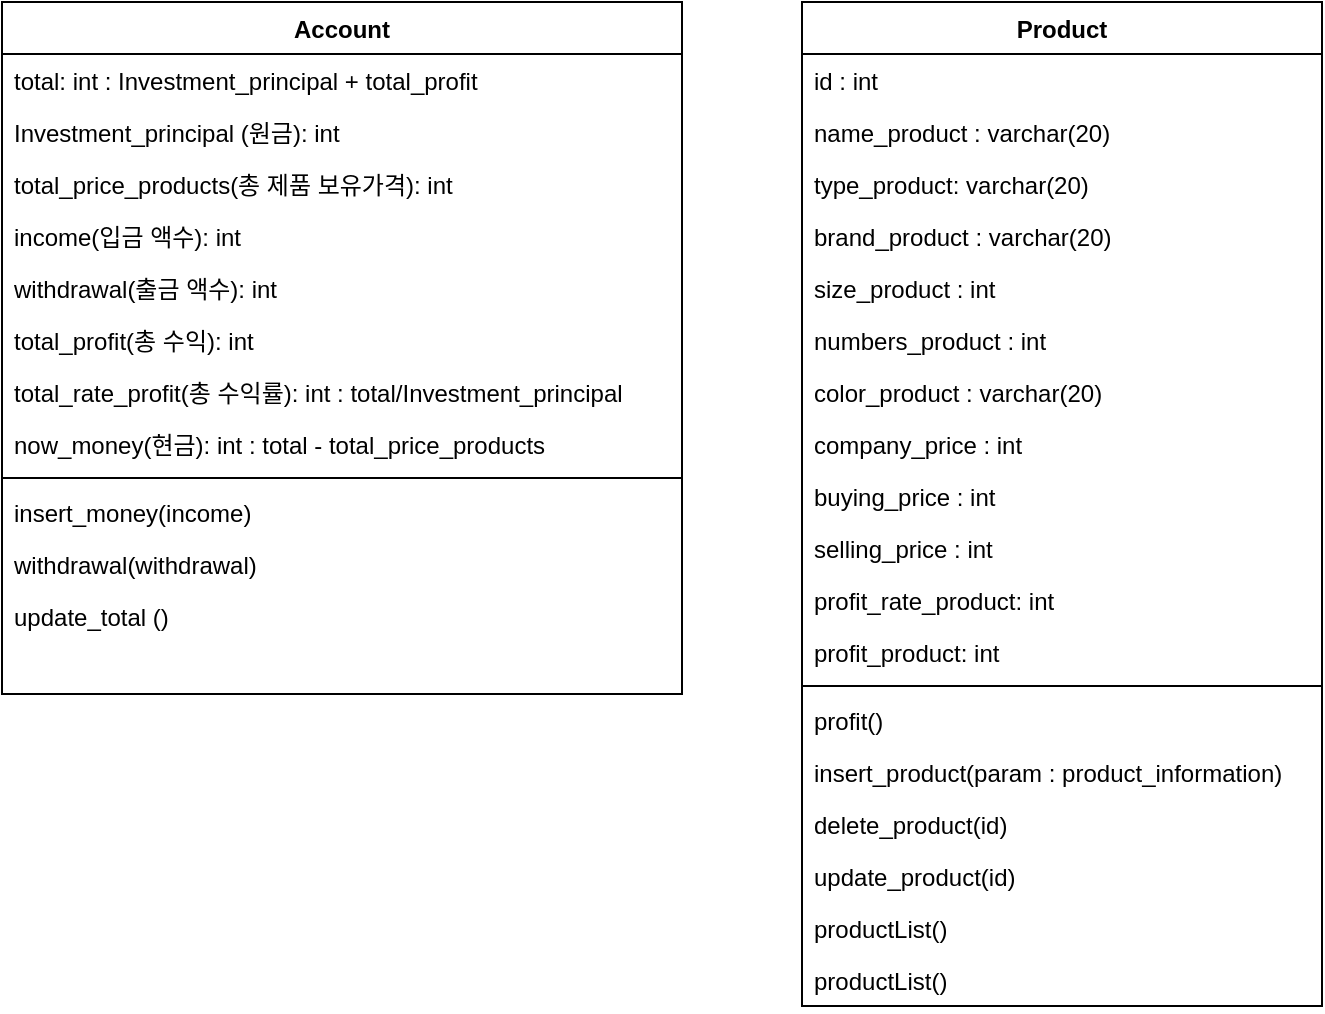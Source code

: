 <mxfile version="20.3.0" type="device" pages="2"><diagram id="97C2bS84aGT3np5sZlgS" name="ClassDiagram"><mxGraphModel dx="1178" dy="700" grid="1" gridSize="10" guides="1" tooltips="1" connect="1" arrows="1" fold="1" page="1" pageScale="1" pageWidth="827" pageHeight="1169" math="0" shadow="0"><root><mxCell id="0"/><mxCell id="1" parent="0"/><mxCell id="TMKddLMz7HCYsHaRWDUg-1" value="Account" style="swimlane;fontStyle=1;align=center;verticalAlign=top;childLayout=stackLayout;horizontal=1;startSize=26;horizontalStack=0;resizeParent=1;resizeParentMax=0;resizeLast=0;collapsible=1;marginBottom=0;" parent="1" vertex="1"><mxGeometry x="40" y="80" width="340" height="346" as="geometry"><mxRectangle x="40" y="80" width="90" height="30" as="alternateBounds"/></mxGeometry></mxCell><mxCell id="TMKddLMz7HCYsHaRWDUg-16" value="total: int : Investment_principal + total_profit" style="text;strokeColor=none;fillColor=none;align=left;verticalAlign=top;spacingLeft=4;spacingRight=4;overflow=hidden;rotatable=0;points=[[0,0.5],[1,0.5]];portConstraint=eastwest;" parent="TMKddLMz7HCYsHaRWDUg-1" vertex="1"><mxGeometry y="26" width="340" height="26" as="geometry"/></mxCell><mxCell id="TMKddLMz7HCYsHaRWDUg-17" value="Investment_principal (원금): int" style="text;strokeColor=none;fillColor=none;align=left;verticalAlign=top;spacingLeft=4;spacingRight=4;overflow=hidden;rotatable=0;points=[[0,0.5],[1,0.5]];portConstraint=eastwest;" parent="TMKddLMz7HCYsHaRWDUg-1" vertex="1"><mxGeometry y="52" width="340" height="26" as="geometry"/></mxCell><mxCell id="TMKddLMz7HCYsHaRWDUg-18" value="total_price_products(총 제품 보유가격): int" style="text;strokeColor=none;fillColor=none;align=left;verticalAlign=top;spacingLeft=4;spacingRight=4;overflow=hidden;rotatable=0;points=[[0,0.5],[1,0.5]];portConstraint=eastwest;" parent="TMKddLMz7HCYsHaRWDUg-1" vertex="1"><mxGeometry y="78" width="340" height="26" as="geometry"/></mxCell><mxCell id="TMKddLMz7HCYsHaRWDUg-2" value="income(입금 액수): int" style="text;strokeColor=none;fillColor=none;align=left;verticalAlign=top;spacingLeft=4;spacingRight=4;overflow=hidden;rotatable=0;points=[[0,0.5],[1,0.5]];portConstraint=eastwest;" parent="TMKddLMz7HCYsHaRWDUg-1" vertex="1"><mxGeometry y="104" width="340" height="26" as="geometry"/></mxCell><mxCell id="TMKddLMz7HCYsHaRWDUg-13" value="withdrawal(출금 액수): int" style="text;strokeColor=none;fillColor=none;align=left;verticalAlign=top;spacingLeft=4;spacingRight=4;overflow=hidden;rotatable=0;points=[[0,0.5],[1,0.5]];portConstraint=eastwest;" parent="TMKddLMz7HCYsHaRWDUg-1" vertex="1"><mxGeometry y="130" width="340" height="26" as="geometry"/></mxCell><mxCell id="SckuJoJExPvBihMOqPj--6" value="total_profit(총 수익): int" style="text;strokeColor=none;fillColor=none;align=left;verticalAlign=top;spacingLeft=4;spacingRight=4;overflow=hidden;rotatable=0;points=[[0,0.5],[1,0.5]];portConstraint=eastwest;" vertex="1" parent="TMKddLMz7HCYsHaRWDUg-1"><mxGeometry y="156" width="340" height="26" as="geometry"/></mxCell><mxCell id="SckuJoJExPvBihMOqPj--7" value="total_rate_profit(총 수익률): int : total/Investment_principal" style="text;strokeColor=none;fillColor=none;align=left;verticalAlign=top;spacingLeft=4;spacingRight=4;overflow=hidden;rotatable=0;points=[[0,0.5],[1,0.5]];portConstraint=eastwest;" vertex="1" parent="TMKddLMz7HCYsHaRWDUg-1"><mxGeometry y="182" width="340" height="26" as="geometry"/></mxCell><mxCell id="TMKddLMz7HCYsHaRWDUg-19" value="now_money(현금): int : total - total_price_products" style="text;strokeColor=none;fillColor=none;align=left;verticalAlign=top;spacingLeft=4;spacingRight=4;overflow=hidden;rotatable=0;points=[[0,0.5],[1,0.5]];portConstraint=eastwest;" parent="TMKddLMz7HCYsHaRWDUg-1" vertex="1"><mxGeometry y="208" width="340" height="26" as="geometry"/></mxCell><mxCell id="TMKddLMz7HCYsHaRWDUg-3" value="" style="line;strokeWidth=1;fillColor=none;align=left;verticalAlign=middle;spacingTop=-1;spacingLeft=3;spacingRight=3;rotatable=0;labelPosition=right;points=[];portConstraint=eastwest;strokeColor=inherit;" parent="TMKddLMz7HCYsHaRWDUg-1" vertex="1"><mxGeometry y="234" width="340" height="8" as="geometry"/></mxCell><mxCell id="TMKddLMz7HCYsHaRWDUg-4" value="insert_money(income)" style="text;strokeColor=none;fillColor=none;align=left;verticalAlign=top;spacingLeft=4;spacingRight=4;overflow=hidden;rotatable=0;points=[[0,0.5],[1,0.5]];portConstraint=eastwest;" parent="TMKddLMz7HCYsHaRWDUg-1" vertex="1"><mxGeometry y="242" width="340" height="26" as="geometry"/></mxCell><mxCell id="SckuJoJExPvBihMOqPj--2" value="withdrawal(withdrawal)" style="text;strokeColor=none;fillColor=none;align=left;verticalAlign=top;spacingLeft=4;spacingRight=4;overflow=hidden;rotatable=0;points=[[0,0.5],[1,0.5]];portConstraint=eastwest;" vertex="1" parent="TMKddLMz7HCYsHaRWDUg-1"><mxGeometry y="268" width="340" height="26" as="geometry"/></mxCell><mxCell id="TMKddLMz7HCYsHaRWDUg-36" value="update_total ()" style="text;strokeColor=none;fillColor=none;align=left;verticalAlign=top;spacingLeft=4;spacingRight=4;overflow=hidden;rotatable=0;points=[[0,0.5],[1,0.5]];portConstraint=eastwest;" parent="TMKddLMz7HCYsHaRWDUg-1" vertex="1"><mxGeometry y="294" width="340" height="26" as="geometry"/></mxCell><mxCell id="SckuJoJExPvBihMOqPj--4" style="text;strokeColor=none;fillColor=none;align=left;verticalAlign=top;spacingLeft=4;spacingRight=4;overflow=hidden;rotatable=0;points=[[0,0.5],[1,0.5]];portConstraint=eastwest;" vertex="1" parent="TMKddLMz7HCYsHaRWDUg-1"><mxGeometry y="320" width="340" height="26" as="geometry"/></mxCell><mxCell id="TMKddLMz7HCYsHaRWDUg-21" value="Product" style="swimlane;fontStyle=1;align=center;verticalAlign=top;childLayout=stackLayout;horizontal=1;startSize=26;horizontalStack=0;resizeParent=1;resizeParentMax=0;resizeLast=0;collapsible=1;marginBottom=0;" parent="1" vertex="1"><mxGeometry x="440" y="80" width="260" height="502" as="geometry"/></mxCell><mxCell id="TMKddLMz7HCYsHaRWDUg-22" value="id : int" style="text;strokeColor=none;fillColor=none;align=left;verticalAlign=top;spacingLeft=4;spacingRight=4;overflow=hidden;rotatable=0;points=[[0,0.5],[1,0.5]];portConstraint=eastwest;" parent="TMKddLMz7HCYsHaRWDUg-21" vertex="1"><mxGeometry y="26" width="260" height="26" as="geometry"/></mxCell><mxCell id="SckuJoJExPvBihMOqPj--16" value="name_product : varchar(20)" style="text;strokeColor=none;fillColor=none;align=left;verticalAlign=top;spacingLeft=4;spacingRight=4;overflow=hidden;rotatable=0;points=[[0,0.5],[1,0.5]];portConstraint=eastwest;" vertex="1" parent="TMKddLMz7HCYsHaRWDUg-21"><mxGeometry y="52" width="260" height="26" as="geometry"/></mxCell><mxCell id="SckuJoJExPvBihMOqPj--11" value="type_product: varchar(20)" style="text;strokeColor=none;fillColor=none;align=left;verticalAlign=top;spacingLeft=4;spacingRight=4;overflow=hidden;rotatable=0;points=[[0,0.5],[1,0.5]];portConstraint=eastwest;" vertex="1" parent="TMKddLMz7HCYsHaRWDUg-21"><mxGeometry y="78" width="260" height="26" as="geometry"/></mxCell><mxCell id="TMKddLMz7HCYsHaRWDUg-26" value="brand_product : varchar(20)" style="text;strokeColor=none;fillColor=none;align=left;verticalAlign=top;spacingLeft=4;spacingRight=4;overflow=hidden;rotatable=0;points=[[0,0.5],[1,0.5]];portConstraint=eastwest;" parent="TMKddLMz7HCYsHaRWDUg-21" vertex="1"><mxGeometry y="104" width="260" height="26" as="geometry"/></mxCell><mxCell id="TMKddLMz7HCYsHaRWDUg-27" value="size_product : int" style="text;strokeColor=none;fillColor=none;align=left;verticalAlign=top;spacingLeft=4;spacingRight=4;overflow=hidden;rotatable=0;points=[[0,0.5],[1,0.5]];portConstraint=eastwest;" parent="TMKddLMz7HCYsHaRWDUg-21" vertex="1"><mxGeometry y="130" width="260" height="26" as="geometry"/></mxCell><mxCell id="TMKddLMz7HCYsHaRWDUg-28" value="numbers_product : int" style="text;strokeColor=none;fillColor=none;align=left;verticalAlign=top;spacingLeft=4;spacingRight=4;overflow=hidden;rotatable=0;points=[[0,0.5],[1,0.5]];portConstraint=eastwest;" parent="TMKddLMz7HCYsHaRWDUg-21" vertex="1"><mxGeometry y="156" width="260" height="26" as="geometry"/></mxCell><mxCell id="TMKddLMz7HCYsHaRWDUg-29" value="color_product : varchar(20)" style="text;strokeColor=none;fillColor=none;align=left;verticalAlign=top;spacingLeft=4;spacingRight=4;overflow=hidden;rotatable=0;points=[[0,0.5],[1,0.5]];portConstraint=eastwest;" parent="TMKddLMz7HCYsHaRWDUg-21" vertex="1"><mxGeometry y="182" width="260" height="26" as="geometry"/></mxCell><mxCell id="TMKddLMz7HCYsHaRWDUg-30" value="company_price : int" style="text;strokeColor=none;fillColor=none;align=left;verticalAlign=top;spacingLeft=4;spacingRight=4;overflow=hidden;rotatable=0;points=[[0,0.5],[1,0.5]];portConstraint=eastwest;" parent="TMKddLMz7HCYsHaRWDUg-21" vertex="1"><mxGeometry y="208" width="260" height="26" as="geometry"/></mxCell><mxCell id="TMKddLMz7HCYsHaRWDUg-31" value="buying_price : int" style="text;strokeColor=none;fillColor=none;align=left;verticalAlign=top;spacingLeft=4;spacingRight=4;overflow=hidden;rotatable=0;points=[[0,0.5],[1,0.5]];portConstraint=eastwest;" parent="TMKddLMz7HCYsHaRWDUg-21" vertex="1"><mxGeometry y="234" width="260" height="26" as="geometry"/></mxCell><mxCell id="TMKddLMz7HCYsHaRWDUg-32" value="selling_price : int" style="text;strokeColor=none;fillColor=none;align=left;verticalAlign=top;spacingLeft=4;spacingRight=4;overflow=hidden;rotatable=0;points=[[0,0.5],[1,0.5]];portConstraint=eastwest;" parent="TMKddLMz7HCYsHaRWDUg-21" vertex="1"><mxGeometry y="260" width="260" height="26" as="geometry"/></mxCell><mxCell id="TMKddLMz7HCYsHaRWDUg-33" value="profit_rate_product: int" style="text;strokeColor=none;fillColor=none;align=left;verticalAlign=top;spacingLeft=4;spacingRight=4;overflow=hidden;rotatable=0;points=[[0,0.5],[1,0.5]];portConstraint=eastwest;" parent="TMKddLMz7HCYsHaRWDUg-21" vertex="1"><mxGeometry y="286" width="260" height="26" as="geometry"/></mxCell><mxCell id="SckuJoJExPvBihMOqPj--9" value="profit_product: int" style="text;strokeColor=none;fillColor=none;align=left;verticalAlign=top;spacingLeft=4;spacingRight=4;overflow=hidden;rotatable=0;points=[[0,0.5],[1,0.5]];portConstraint=eastwest;" vertex="1" parent="TMKddLMz7HCYsHaRWDUg-21"><mxGeometry y="312" width="260" height="26" as="geometry"/></mxCell><mxCell id="TMKddLMz7HCYsHaRWDUg-23" value="" style="line;strokeWidth=1;fillColor=none;align=left;verticalAlign=middle;spacingTop=-1;spacingLeft=3;spacingRight=3;rotatable=0;labelPosition=right;points=[];portConstraint=eastwest;strokeColor=inherit;" parent="TMKddLMz7HCYsHaRWDUg-21" vertex="1"><mxGeometry y="338" width="260" height="8" as="geometry"/></mxCell><mxCell id="TMKddLMz7HCYsHaRWDUg-24" value="profit()" style="text;strokeColor=none;fillColor=none;align=left;verticalAlign=top;spacingLeft=4;spacingRight=4;overflow=hidden;rotatable=0;points=[[0,0.5],[1,0.5]];portConstraint=eastwest;" parent="TMKddLMz7HCYsHaRWDUg-21" vertex="1"><mxGeometry y="346" width="260" height="26" as="geometry"/></mxCell><mxCell id="SckuJoJExPvBihMOqPj--14" value="insert_product(param : product_information)" style="text;strokeColor=none;fillColor=none;align=left;verticalAlign=top;spacingLeft=4;spacingRight=4;overflow=hidden;rotatable=0;points=[[0,0.5],[1,0.5]];portConstraint=eastwest;" vertex="1" parent="TMKddLMz7HCYsHaRWDUg-21"><mxGeometry y="372" width="260" height="26" as="geometry"/></mxCell><mxCell id="SckuJoJExPvBihMOqPj--15" value="delete_product(id)" style="text;strokeColor=none;fillColor=none;align=left;verticalAlign=top;spacingLeft=4;spacingRight=4;overflow=hidden;rotatable=0;points=[[0,0.5],[1,0.5]];portConstraint=eastwest;" vertex="1" parent="TMKddLMz7HCYsHaRWDUg-21"><mxGeometry y="398" width="260" height="26" as="geometry"/></mxCell><mxCell id="SckuJoJExPvBihMOqPj--17" value="update_product(id)" style="text;strokeColor=none;fillColor=none;align=left;verticalAlign=top;spacingLeft=4;spacingRight=4;overflow=hidden;rotatable=0;points=[[0,0.5],[1,0.5]];portConstraint=eastwest;" vertex="1" parent="TMKddLMz7HCYsHaRWDUg-21"><mxGeometry y="424" width="260" height="26" as="geometry"/></mxCell><mxCell id="SckuJoJExPvBihMOqPj--18" value="productList()" style="text;strokeColor=none;fillColor=none;align=left;verticalAlign=top;spacingLeft=4;spacingRight=4;overflow=hidden;rotatable=0;points=[[0,0.5],[1,0.5]];portConstraint=eastwest;" vertex="1" parent="TMKddLMz7HCYsHaRWDUg-21"><mxGeometry y="450" width="260" height="26" as="geometry"/></mxCell><mxCell id="SckuJoJExPvBihMOqPj--19" value="productList()" style="text;strokeColor=none;fillColor=none;align=left;verticalAlign=top;spacingLeft=4;spacingRight=4;overflow=hidden;rotatable=0;points=[[0,0.5],[1,0.5]];portConstraint=eastwest;" vertex="1" parent="TMKddLMz7HCYsHaRWDUg-21"><mxGeometry y="476" width="260" height="26" as="geometry"/></mxCell></root></mxGraphModel></diagram><diagram id="mxIMIUYFXFwNtA7RPmpt" name="Pages"><mxGraphModel dx="441" dy="414" grid="1" gridSize="10" guides="1" tooltips="1" connect="1" arrows="1" fold="1" page="1" pageScale="1" pageWidth="827" pageHeight="1169" math="0" shadow="0"><root><mxCell id="0"/><mxCell id="1" parent="0"/><mxCell id="HIHLlJmQ0LaU8Adt-X0z-1" value="Layout" style="swimlane;fontStyle=0;childLayout=stackLayout;horizontal=1;startSize=26;horizontalStack=0;resizeParent=1;resizeParentMax=0;resizeLast=0;collapsible=1;marginBottom=0;align=center;fontSize=14;" vertex="1" parent="1"><mxGeometry x="30" y="50" width="330" height="296" as="geometry"/></mxCell><mxCell id="HIHLlJmQ0LaU8Adt-X0z-2" value="Main" style="text;strokeColor=none;fillColor=none;spacingLeft=4;spacingRight=4;overflow=hidden;rotatable=0;points=[[0,0.5],[1,0.5]];portConstraint=eastwest;fontSize=12;" vertex="1" parent="HIHLlJmQ0LaU8Adt-X0z-1"><mxGeometry y="26" width="330" height="30" as="geometry"/></mxCell><mxCell id="HIHLlJmQ0LaU8Adt-X0z-3" value="Product_list" style="text;strokeColor=none;fillColor=none;spacingLeft=4;spacingRight=4;overflow=hidden;rotatable=0;points=[[0,0.5],[1,0.5]];portConstraint=eastwest;fontSize=12;" vertex="1" parent="HIHLlJmQ0LaU8Adt-X0z-1"><mxGeometry y="56" width="330" height="30" as="geometry"/></mxCell><mxCell id="HIHLlJmQ0LaU8Adt-X0z-4" value="Account_total" style="text;strokeColor=none;fillColor=none;spacingLeft=4;spacingRight=4;overflow=hidden;rotatable=0;points=[[0,0.5],[1,0.5]];portConstraint=eastwest;fontSize=12;" vertex="1" parent="HIHLlJmQ0LaU8Adt-X0z-1"><mxGeometry y="86" width="330" height="30" as="geometry"/></mxCell><mxCell id="HIHLlJmQ0LaU8Adt-X0z-12" value="Account_list (mode와 param을 다르게 해서 변수값 변경)" style="text;strokeColor=none;fillColor=none;spacingLeft=4;spacingRight=4;overflow=hidden;rotatable=0;points=[[0,0.5],[1,0.5]];portConstraint=eastwest;fontSize=12;" vertex="1" parent="HIHLlJmQ0LaU8Adt-X0z-1"><mxGeometry y="116" width="330" height="30" as="geometry"/></mxCell><mxCell id="HIHLlJmQ0LaU8Adt-X0z-10" value="Profit_total" style="text;strokeColor=none;fillColor=none;spacingLeft=4;spacingRight=4;overflow=hidden;rotatable=0;points=[[0,0.5],[1,0.5]];portConstraint=eastwest;fontSize=12;" vertex="1" parent="HIHLlJmQ0LaU8Adt-X0z-1"><mxGeometry y="146" width="330" height="30" as="geometry"/></mxCell><mxCell id="HIHLlJmQ0LaU8Adt-X0z-11" value="Profit_list" style="text;strokeColor=none;fillColor=none;spacingLeft=4;spacingRight=4;overflow=hidden;rotatable=0;points=[[0,0.5],[1,0.5]];portConstraint=eastwest;fontSize=12;" vertex="1" parent="HIHLlJmQ0LaU8Adt-X0z-1"><mxGeometry y="176" width="330" height="30" as="geometry"/></mxCell><mxCell id="HIHLlJmQ0LaU8Adt-X0z-7" value="Wishlist" style="text;strokeColor=none;fillColor=none;spacingLeft=4;spacingRight=4;overflow=hidden;rotatable=0;points=[[0,0.5],[1,0.5]];portConstraint=eastwest;fontSize=12;" vertex="1" parent="HIHLlJmQ0LaU8Adt-X0z-1"><mxGeometry y="206" width="330" height="30" as="geometry"/></mxCell><mxCell id="HIHLlJmQ0LaU8Adt-X0z-8" value="insert_money_pop_up" style="text;strokeColor=none;fillColor=none;spacingLeft=4;spacingRight=4;overflow=hidden;rotatable=0;points=[[0,0.5],[1,0.5]];portConstraint=eastwest;fontSize=12;" vertex="1" parent="HIHLlJmQ0LaU8Adt-X0z-1"><mxGeometry y="236" width="330" height="30" as="geometry"/></mxCell><mxCell id="HIHLlJmQ0LaU8Adt-X0z-9" value="withdrawal_money_pop_up" style="text;strokeColor=none;fillColor=none;spacingLeft=4;spacingRight=4;overflow=hidden;rotatable=0;points=[[0,0.5],[1,0.5]];portConstraint=eastwest;fontSize=12;" vertex="1" parent="HIHLlJmQ0LaU8Adt-X0z-1"><mxGeometry y="266" width="330" height="30" as="geometry"/></mxCell></root></mxGraphModel></diagram></mxfile>